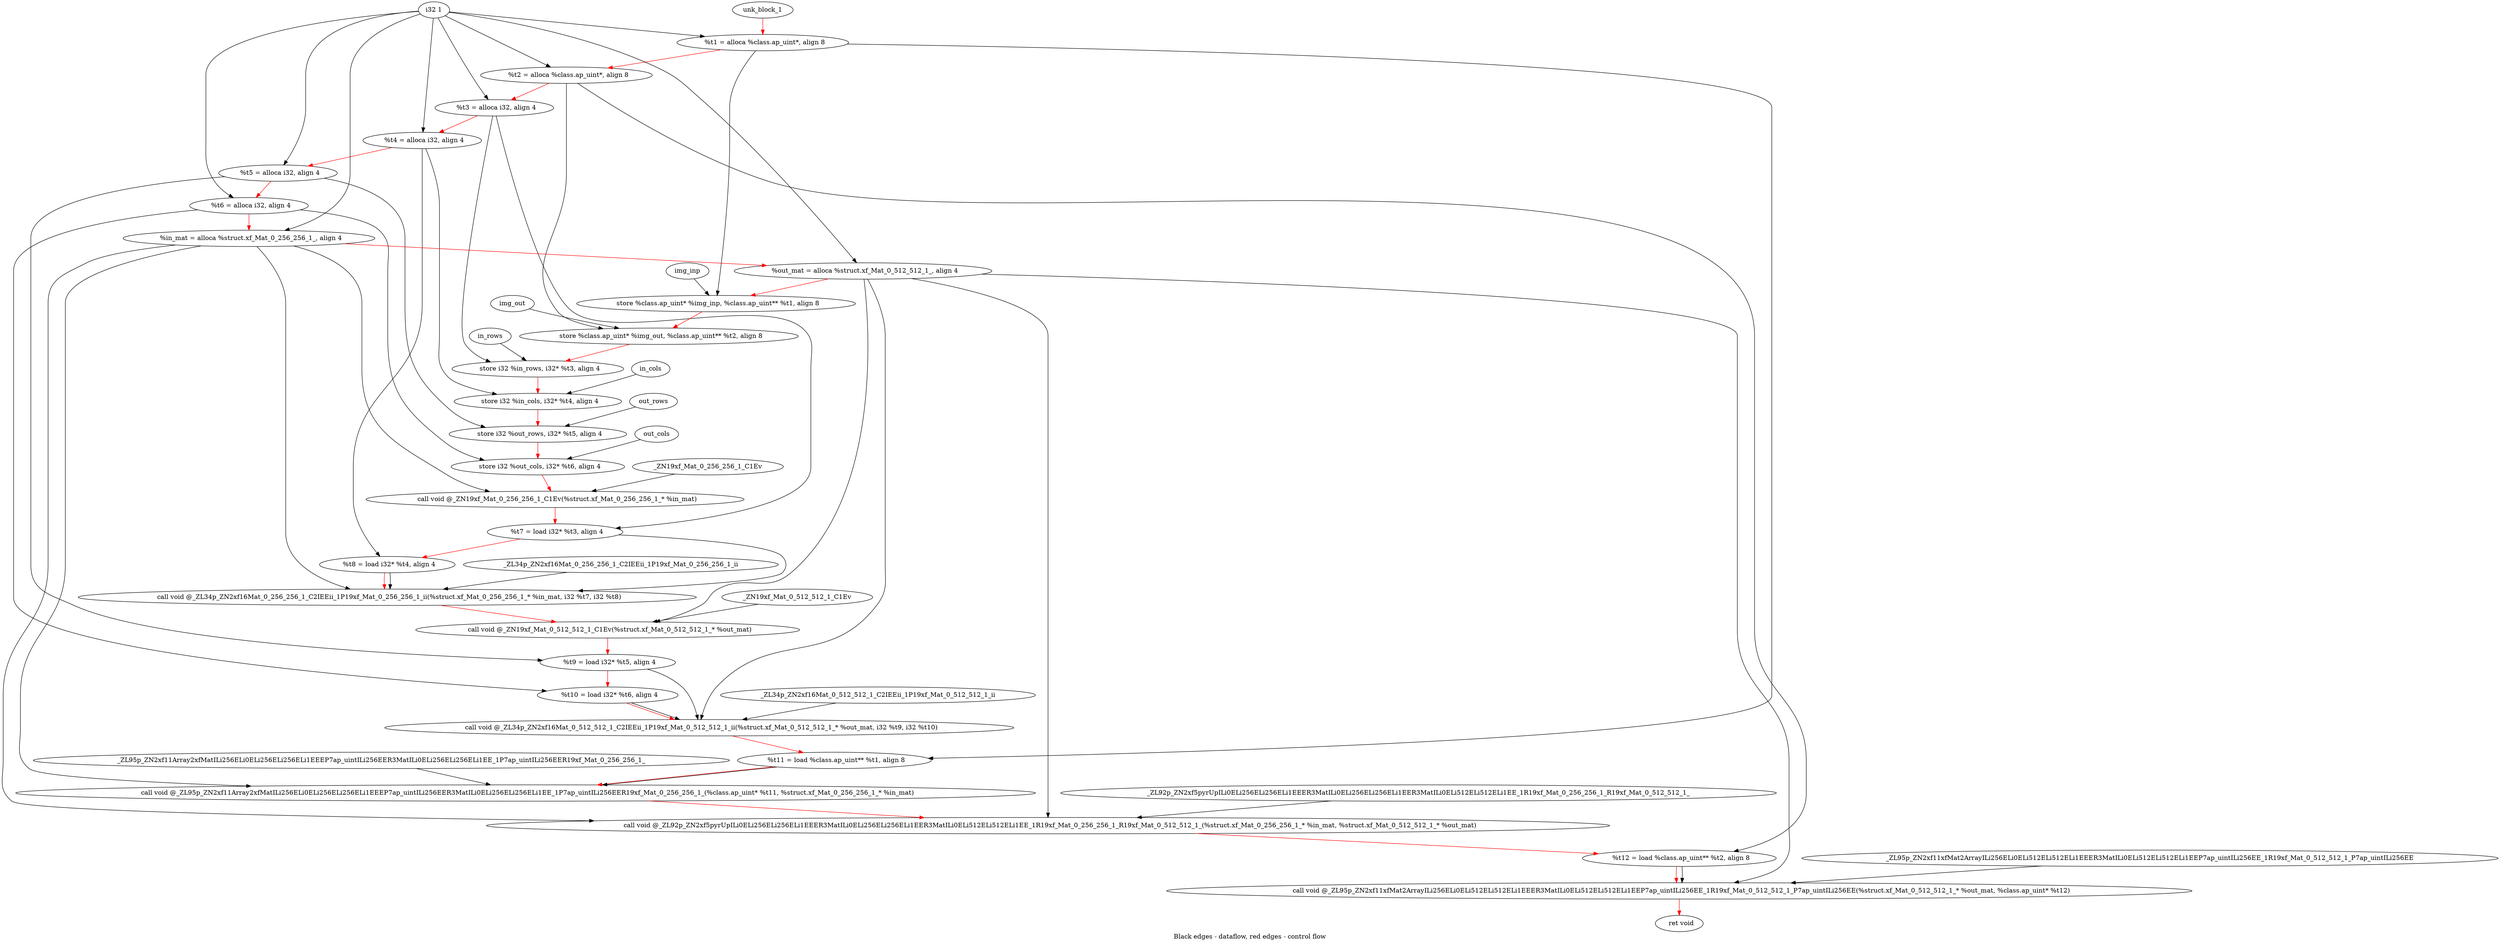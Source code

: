digraph G {
compound=true
label="Black edges - dataflow, red edges - control flow"
"t1" [label="  %t1 = alloca %class.ap_uint*, align 8"]
"t2" [label="  %t2 = alloca %class.ap_uint*, align 8"]
"t3" [label="  %t3 = alloca i32, align 4"]
"t4" [label="  %t4 = alloca i32, align 4"]
"t5" [label="  %t5 = alloca i32, align 4"]
"t6" [label="  %t6 = alloca i32, align 4"]
"in_mat" [label="  %in_mat = alloca %struct.xf_Mat_0_256_256_1_, align 4"]
"out_mat" [label="  %out_mat = alloca %struct.xf_Mat_0_512_512_1_, align 4"]
"_1" [label="  store %class.ap_uint* %img_inp, %class.ap_uint** %t1, align 8"]
"_2" [label="  store %class.ap_uint* %img_out, %class.ap_uint** %t2, align 8"]
"_3" [label="  store i32 %in_rows, i32* %t3, align 4"]
"_4" [label="  store i32 %in_cols, i32* %t4, align 4"]
"_5" [label="  store i32 %out_rows, i32* %t5, align 4"]
"_6" [label="  store i32 %out_cols, i32* %t6, align 4"]
"_7" [label="  call void @_ZN19xf_Mat_0_256_256_1_C1Ev(%struct.xf_Mat_0_256_256_1_* %in_mat)"]
"t7" [label="  %t7 = load i32* %t3, align 4"]
"t8" [label="  %t8 = load i32* %t4, align 4"]
"_8" [label="  call void @_ZL34p_ZN2xf16Mat_0_256_256_1_C2IEEii_1P19xf_Mat_0_256_256_1_ii(%struct.xf_Mat_0_256_256_1_* %in_mat, i32 %t7, i32 %t8)"]
"_9" [label="  call void @_ZN19xf_Mat_0_512_512_1_C1Ev(%struct.xf_Mat_0_512_512_1_* %out_mat)"]
"t9" [label="  %t9 = load i32* %t5, align 4"]
"t10" [label="  %t10 = load i32* %t6, align 4"]
"_10" [label="  call void @_ZL34p_ZN2xf16Mat_0_512_512_1_C2IEEii_1P19xf_Mat_0_512_512_1_ii(%struct.xf_Mat_0_512_512_1_* %out_mat, i32 %t9, i32 %t10)"]
"t11" [label="  %t11 = load %class.ap_uint** %t1, align 8"]
"_11" [label="  call void @_ZL95p_ZN2xf11Array2xfMatILi256ELi0ELi256ELi256ELi1EEEP7ap_uintILi256EER3MatILi0ELi256ELi256ELi1EE_1P7ap_uintILi256EER19xf_Mat_0_256_256_1_(%class.ap_uint* %t11, %struct.xf_Mat_0_256_256_1_* %in_mat)"]
"_12" [label="  call void @_ZL92p_ZN2xf5pyrUpILi0ELi256ELi256ELi1EEER3MatILi0ELi256ELi256ELi1EER3MatILi0ELi512ELi512ELi1EE_1R19xf_Mat_0_256_256_1_R19xf_Mat_0_512_512_1_(%struct.xf_Mat_0_256_256_1_* %in_mat, %struct.xf_Mat_0_512_512_1_* %out_mat)"]
"t12" [label="  %t12 = load %class.ap_uint** %t2, align 8"]
"_13" [label="  call void @_ZL95p_ZN2xf11xfMat2ArrayILi256ELi0ELi512ELi512ELi1EEER3MatILi0ELi512ELi512ELi1EEP7ap_uintILi256EE_1R19xf_Mat_0_512_512_1_P7ap_uintILi256EE(%struct.xf_Mat_0_512_512_1_* %out_mat, %class.ap_uint* %t12)"]
"_14" [label="  ret void"]
"unk_block_1" -> "t1"[color=red]
"i32 1" -> "t1"
"t1" -> "t2"[color=red weight=2]
"i32 1" -> "t2"
"t2" -> "t3"[color=red weight=2]
"i32 1" -> "t3"
"t3" -> "t4"[color=red weight=2]
"i32 1" -> "t4"
"t4" -> "t5"[color=red weight=2]
"i32 1" -> "t5"
"t5" -> "t6"[color=red weight=2]
"i32 1" -> "t6"
"t6" -> "in_mat"[color=red weight=2]
"i32 1" -> "in_mat"
"in_mat" -> "out_mat"[color=red weight=2]
"i32 1" -> "out_mat"
"out_mat" -> "_1"[color=red weight=2]
"img_inp" -> "_1"
"t1" -> "_1"
"_1" -> "_2"[color=red weight=2]
"img_out" -> "_2"
"t2" -> "_2"
"_2" -> "_3"[color=red weight=2]
"in_rows" -> "_3"
"t3" -> "_3"
"_3" -> "_4"[color=red weight=2]
"in_cols" -> "_4"
"t4" -> "_4"
"_4" -> "_5"[color=red weight=2]
"out_rows" -> "_5"
"t5" -> "_5"
"_5" -> "_6"[color=red weight=2]
"out_cols" -> "_6"
"t6" -> "_6"
"_6" -> "_7"[color=red weight=2]
"in_mat" -> "_7"
"_ZN19xf_Mat_0_256_256_1_C1Ev" -> "_7"
"_7" -> "t7"[color=red weight=2]
"t3" -> "t7"
"t7" -> "t8"[color=red weight=2]
"t4" -> "t8"
"t8" -> "_8"[color=red weight=2]
"in_mat" -> "_8"
"t7" -> "_8"
"t8" -> "_8"
"_ZL34p_ZN2xf16Mat_0_256_256_1_C2IEEii_1P19xf_Mat_0_256_256_1_ii" -> "_8"
"_8" -> "_9"[color=red weight=2]
"out_mat" -> "_9"
"_ZN19xf_Mat_0_512_512_1_C1Ev" -> "_9"
"_9" -> "t9"[color=red weight=2]
"t5" -> "t9"
"t9" -> "t10"[color=red weight=2]
"t6" -> "t10"
"t10" -> "_10"[color=red weight=2]
"out_mat" -> "_10"
"t9" -> "_10"
"t10" -> "_10"
"_ZL34p_ZN2xf16Mat_0_512_512_1_C2IEEii_1P19xf_Mat_0_512_512_1_ii" -> "_10"
"_10" -> "t11"[color=red weight=2]
"t1" -> "t11"
"t11" -> "_11"[color=red weight=2]
"t11" -> "_11"
"in_mat" -> "_11"
"_ZL95p_ZN2xf11Array2xfMatILi256ELi0ELi256ELi256ELi1EEEP7ap_uintILi256EER3MatILi0ELi256ELi256ELi1EE_1P7ap_uintILi256EER19xf_Mat_0_256_256_1_" -> "_11"
"_11" -> "_12"[color=red weight=2]
"in_mat" -> "_12"
"out_mat" -> "_12"
"_ZL92p_ZN2xf5pyrUpILi0ELi256ELi256ELi1EEER3MatILi0ELi256ELi256ELi1EER3MatILi0ELi512ELi512ELi1EE_1R19xf_Mat_0_256_256_1_R19xf_Mat_0_512_512_1_" -> "_12"
"_12" -> "t12"[color=red weight=2]
"t2" -> "t12"
"t12" -> "_13"[color=red weight=2]
"out_mat" -> "_13"
"t12" -> "_13"
"_ZL95p_ZN2xf11xfMat2ArrayILi256ELi0ELi512ELi512ELi1EEER3MatILi0ELi512ELi512ELi1EEP7ap_uintILi256EE_1R19xf_Mat_0_512_512_1_P7ap_uintILi256EE" -> "_13"
"_13" -> "_14"[color=red weight=2]

}
